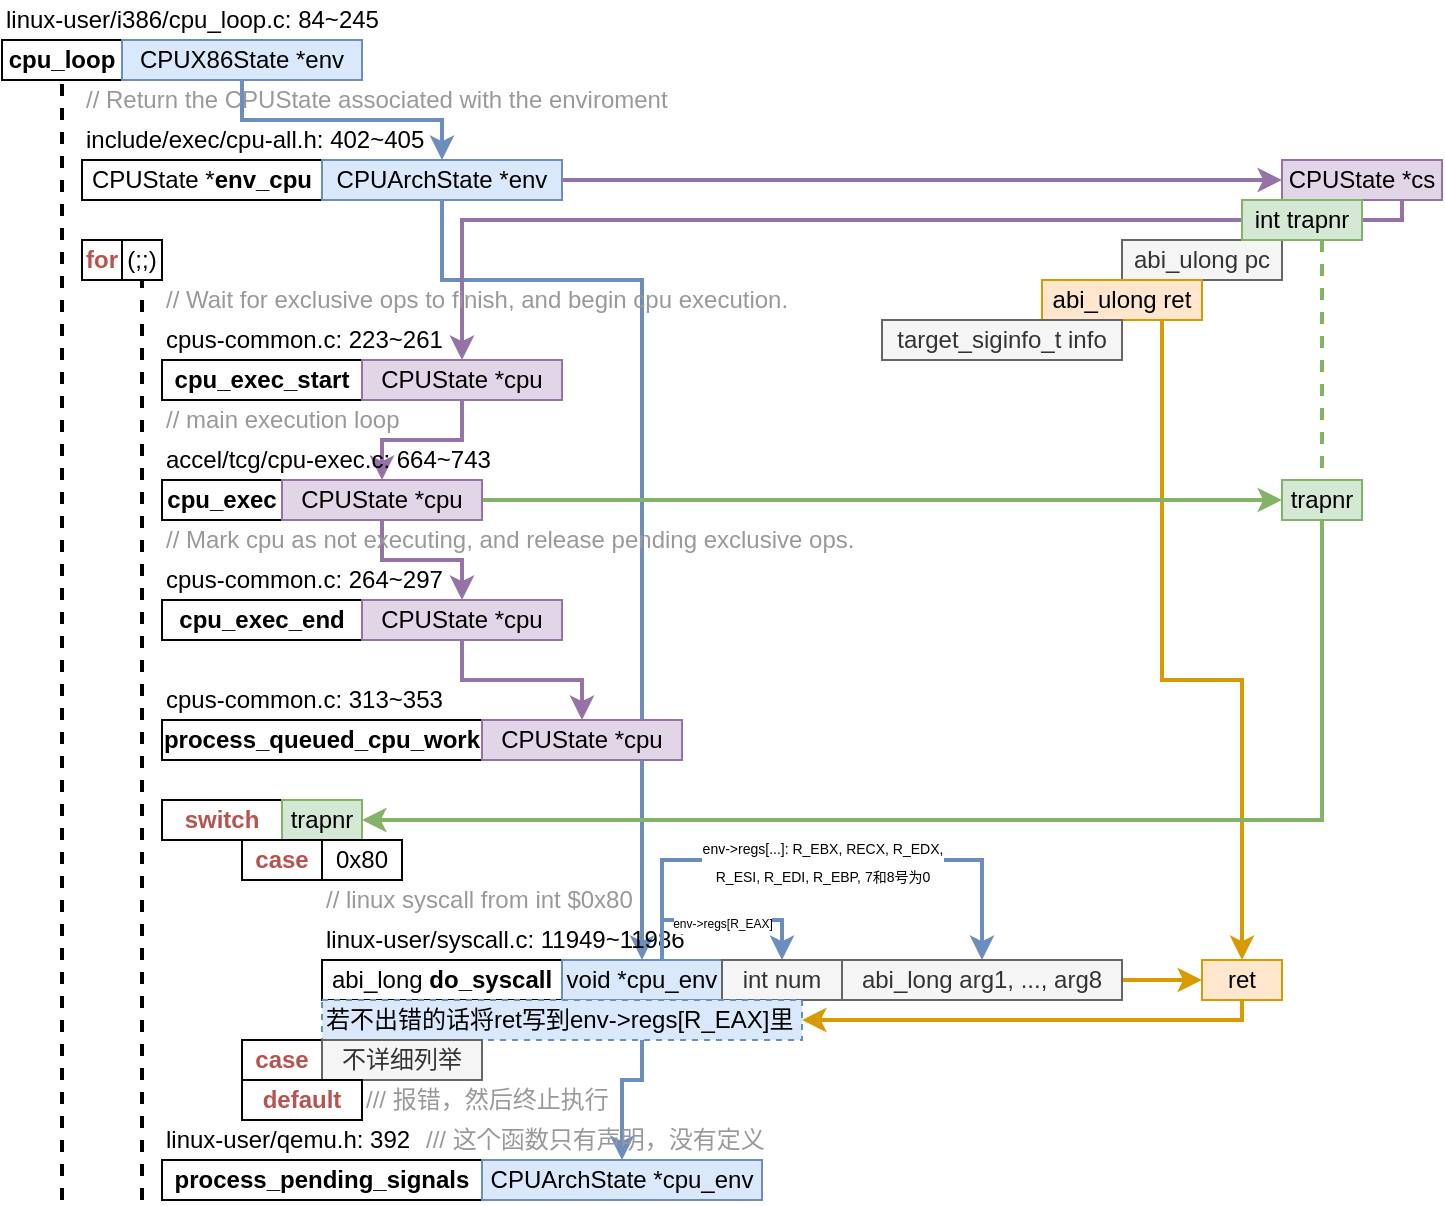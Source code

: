 <mxfile version="11.3.0" type="device" pages="1"><diagram id="zNZoTXYz9tHUJ9TUifvo" name="Page-1"><mxGraphModel dx="676" dy="417" grid="1" gridSize="10" guides="1" tooltips="1" connect="1" arrows="1" fold="1" page="1" pageScale="1" pageWidth="827" pageHeight="1169" math="0" shadow="0"><root><mxCell id="0"/><mxCell id="1" parent="0"/><mxCell id="6holHlcCt5M6nLDNijJH-1" value="&lt;b&gt;cpu_loop&lt;/b&gt;" style="rounded=0;whiteSpace=wrap;html=1;" parent="1" vertex="1"><mxGeometry x="80" y="80" width="60" height="20" as="geometry"/></mxCell><mxCell id="6holHlcCt5M6nLDNijJH-8" style="edgeStyle=orthogonalEdgeStyle;rounded=0;orthogonalLoop=1;jettySize=auto;html=1;strokeWidth=2;fillColor=#dae8fc;strokeColor=#6c8ebf;" parent="1" source="6holHlcCt5M6nLDNijJH-2" target="6holHlcCt5M6nLDNijJH-5" edge="1"><mxGeometry relative="1" as="geometry"><Array as="points"><mxPoint x="200" y="120"/><mxPoint x="300" y="120"/></Array></mxGeometry></mxCell><mxCell id="6holHlcCt5M6nLDNijJH-2" value="CPUX86State *env" style="rounded=0;whiteSpace=wrap;html=1;fillColor=#dae8fc;strokeColor=#6c8ebf;" parent="1" vertex="1"><mxGeometry x="140" y="80" width="120" height="20" as="geometry"/></mxCell><mxCell id="6holHlcCt5M6nLDNijJH-3" value="linux-user/i386/cpu_loop.c: 84~245" style="text;html=1;resizable=0;points=[];autosize=1;align=left;verticalAlign=top;spacingTop=-4;" parent="1" vertex="1"><mxGeometry x="80" y="60" width="200" height="20" as="geometry"/></mxCell><mxCell id="6holHlcCt5M6nLDNijJH-4" value="CPUState *&lt;b&gt;env_cpu&lt;/b&gt;" style="rounded=0;whiteSpace=wrap;html=1;" parent="1" vertex="1"><mxGeometry x="120" y="140" width="120" height="20" as="geometry"/></mxCell><mxCell id="6holHlcCt5M6nLDNijJH-10" style="edgeStyle=orthogonalEdgeStyle;rounded=0;orthogonalLoop=1;jettySize=auto;html=1;strokeWidth=2;fillColor=#e1d5e7;strokeColor=#9673a6;" parent="1" source="6holHlcCt5M6nLDNijJH-5" target="6holHlcCt5M6nLDNijJH-9" edge="1"><mxGeometry relative="1" as="geometry"/></mxCell><mxCell id="6holHlcCt5M6nLDNijJH-53" style="edgeStyle=orthogonalEdgeStyle;rounded=0;orthogonalLoop=1;jettySize=auto;html=1;strokeWidth=2;fillColor=#dae8fc;strokeColor=#6c8ebf;" parent="1" source="6holHlcCt5M6nLDNijJH-5" target="6holHlcCt5M6nLDNijJH-50" edge="1"><mxGeometry relative="1" as="geometry"><Array as="points"><mxPoint x="300" y="200"/><mxPoint x="400" y="200"/></Array></mxGeometry></mxCell><mxCell id="6holHlcCt5M6nLDNijJH-5" value="CPUArchState *env" style="rounded=0;whiteSpace=wrap;html=1;fillColor=#dae8fc;strokeColor=#6c8ebf;" parent="1" vertex="1"><mxGeometry x="240" y="140" width="120" height="20" as="geometry"/></mxCell><mxCell id="6holHlcCt5M6nLDNijJH-6" value="include/exec/cpu-all.h: 402~405" style="text;html=1;resizable=0;points=[];autosize=1;align=left;verticalAlign=top;spacingTop=-4;" parent="1" vertex="1"><mxGeometry x="120" y="120" width="180" height="20" as="geometry"/></mxCell><mxCell id="6holHlcCt5M6nLDNijJH-7" value="&lt;font color=&quot;#999999&quot;&gt;// Return the CPUState associated with the enviroment&lt;/font&gt;" style="text;html=1;resizable=0;points=[];autosize=1;align=left;verticalAlign=top;spacingTop=-4;" parent="1" vertex="1"><mxGeometry x="120" y="100" width="310" height="20" as="geometry"/></mxCell><mxCell id="6holHlcCt5M6nLDNijJH-19" style="edgeStyle=orthogonalEdgeStyle;rounded=0;orthogonalLoop=1;jettySize=auto;html=1;strokeWidth=2;fillColor=#e1d5e7;strokeColor=#9673a6;" parent="1" source="6holHlcCt5M6nLDNijJH-9" target="6holHlcCt5M6nLDNijJH-18" edge="1"><mxGeometry relative="1" as="geometry"><Array as="points"><mxPoint x="780" y="170"/><mxPoint x="310" y="170"/></Array></mxGeometry></mxCell><mxCell id="6holHlcCt5M6nLDNijJH-9" value="CPUState *cs" style="rounded=0;whiteSpace=wrap;html=1;fillColor=#e1d5e7;strokeColor=#9673a6;" parent="1" vertex="1"><mxGeometry x="720" y="140" width="80" height="20" as="geometry"/></mxCell><mxCell id="6holHlcCt5M6nLDNijJH-11" value="abi_ulong pc" style="rounded=0;whiteSpace=wrap;html=1;fillColor=#f5f5f5;strokeColor=#666666;fontColor=#333333;" parent="1" vertex="1"><mxGeometry x="640" y="180" width="80" height="20" as="geometry"/></mxCell><mxCell id="6holHlcCt5M6nLDNijJH-60" style="edgeStyle=orthogonalEdgeStyle;rounded=0;orthogonalLoop=1;jettySize=auto;html=1;strokeWidth=2;fillColor=#ffe6cc;strokeColor=#d79b00;" parent="1" source="6holHlcCt5M6nLDNijJH-12" target="6holHlcCt5M6nLDNijJH-58" edge="1"><mxGeometry relative="1" as="geometry"><Array as="points"><mxPoint x="660" y="400"/><mxPoint x="700" y="400"/></Array></mxGeometry></mxCell><mxCell id="6holHlcCt5M6nLDNijJH-12" value="abi_ulong ret" style="rounded=0;whiteSpace=wrap;html=1;fillColor=#ffe6cc;strokeColor=#d79b00;" parent="1" vertex="1"><mxGeometry x="600" y="200" width="80" height="20" as="geometry"/></mxCell><mxCell id="6holHlcCt5M6nLDNijJH-13" value="target_siginfo_t info" style="rounded=0;whiteSpace=wrap;html=1;fillColor=#f5f5f5;strokeColor=#666666;fontColor=#333333;" parent="1" vertex="1"><mxGeometry x="520" y="220" width="120" height="20" as="geometry"/></mxCell><mxCell id="6holHlcCt5M6nLDNijJH-14" value="&lt;font color=&quot;#b85450&quot;&gt;&lt;b&gt;for&lt;/b&gt;&lt;/font&gt;" style="rounded=0;whiteSpace=wrap;html=1;" parent="1" vertex="1"><mxGeometry x="120" y="180" width="20" height="20" as="geometry"/></mxCell><mxCell id="6holHlcCt5M6nLDNijJH-15" value="(;;)" style="rounded=0;whiteSpace=wrap;html=1;" parent="1" vertex="1"><mxGeometry x="140" y="180" width="20" height="20" as="geometry"/></mxCell><mxCell id="6holHlcCt5M6nLDNijJH-16" value="&lt;b&gt;cpu_exec_start&lt;/b&gt;" style="rounded=0;whiteSpace=wrap;html=1;" parent="1" vertex="1"><mxGeometry x="160" y="240" width="100" height="20" as="geometry"/></mxCell><mxCell id="6holHlcCt5M6nLDNijJH-17" value="cpus-common.c: 223~261" style="text;html=1;resizable=0;points=[];autosize=1;align=left;verticalAlign=top;spacingTop=-4;" parent="1" vertex="1"><mxGeometry x="160" y="220" width="150" height="20" as="geometry"/></mxCell><mxCell id="6holHlcCt5M6nLDNijJH-40" style="edgeStyle=orthogonalEdgeStyle;rounded=0;orthogonalLoop=1;jettySize=auto;html=1;strokeWidth=2;fillColor=#e1d5e7;strokeColor=#9673a6;" parent="1" source="6holHlcCt5M6nLDNijJH-18" target="6holHlcCt5M6nLDNijJH-26" edge="1"><mxGeometry relative="1" as="geometry"/></mxCell><mxCell id="6holHlcCt5M6nLDNijJH-18" value="CPUState *cpu" style="rounded=0;whiteSpace=wrap;html=1;fillColor=#e1d5e7;strokeColor=#9673a6;" parent="1" vertex="1"><mxGeometry x="260" y="240" width="100" height="20" as="geometry"/></mxCell><mxCell id="6holHlcCt5M6nLDNijJH-20" value="" style="endArrow=none;dashed=1;html=1;strokeWidth=2;" parent="1" target="6holHlcCt5M6nLDNijJH-15" edge="1"><mxGeometry width="50" height="50" relative="1" as="geometry"><mxPoint x="150" y="660" as="sourcePoint"/><mxPoint x="150" y="210" as="targetPoint"/></mxGeometry></mxCell><mxCell id="6holHlcCt5M6nLDNijJH-21" value="&lt;font color=&quot;#999999&quot;&gt;//&amp;nbsp;Wait for exclusive ops to finish, and begin cpu execution.&lt;/font&gt;" style="text;html=1;resizable=0;points=[];autosize=1;align=left;verticalAlign=top;spacingTop=-4;" parent="1" vertex="1"><mxGeometry x="160" y="200" width="330" height="20" as="geometry"/></mxCell><mxCell id="0KgDihWsV_ebsGQIQH2o-3" style="edgeStyle=orthogonalEdgeStyle;rounded=0;orthogonalLoop=1;jettySize=auto;html=1;strokeWidth=2;dashed=1;fillColor=#d5e8d4;strokeColor=#82b366;endArrow=none;endFill=0;" edge="1" parent="1" source="6holHlcCt5M6nLDNijJH-22" target="0KgDihWsV_ebsGQIQH2o-1"><mxGeometry relative="1" as="geometry"><Array as="points"><mxPoint x="740" y="210"/><mxPoint x="740" y="210"/></Array></mxGeometry></mxCell><mxCell id="6holHlcCt5M6nLDNijJH-22" value="int trapnr" style="rounded=0;whiteSpace=wrap;html=1;fillColor=#d5e8d4;strokeColor=#82b366;" parent="1" vertex="1"><mxGeometry x="700" y="160" width="60" height="20" as="geometry"/></mxCell><mxCell id="6holHlcCt5M6nLDNijJH-23" value="&lt;b&gt;cpu_exec&lt;/b&gt;" style="rounded=0;whiteSpace=wrap;html=1;" parent="1" vertex="1"><mxGeometry x="160" y="300" width="60" height="20" as="geometry"/></mxCell><mxCell id="6holHlcCt5M6nLDNijJH-24" value="accel/tcg/cpu-exec.c: 664~743" style="text;html=1;resizable=0;points=[];autosize=1;align=left;verticalAlign=top;spacingTop=-4;" parent="1" vertex="1"><mxGeometry x="160" y="280" width="180" height="20" as="geometry"/></mxCell><mxCell id="6holHlcCt5M6nLDNijJH-25" value="&lt;font color=&quot;#999999&quot;&gt;// main execution loop&lt;/font&gt;" style="text;html=1;resizable=0;points=[];autosize=1;align=left;verticalAlign=top;spacingTop=-4;" parent="1" vertex="1"><mxGeometry x="160" y="260" width="130" height="20" as="geometry"/></mxCell><mxCell id="6holHlcCt5M6nLDNijJH-41" style="edgeStyle=orthogonalEdgeStyle;rounded=0;orthogonalLoop=1;jettySize=auto;html=1;strokeWidth=2;fillColor=#e1d5e7;strokeColor=#9673a6;" parent="1" source="6holHlcCt5M6nLDNijJH-26" target="6holHlcCt5M6nLDNijJH-29" edge="1"><mxGeometry relative="1" as="geometry"/></mxCell><mxCell id="0KgDihWsV_ebsGQIQH2o-2" style="edgeStyle=orthogonalEdgeStyle;rounded=0;orthogonalLoop=1;jettySize=auto;html=1;fillColor=#d5e8d4;strokeColor=#82b366;strokeWidth=2;" edge="1" parent="1" source="6holHlcCt5M6nLDNijJH-26" target="0KgDihWsV_ebsGQIQH2o-1"><mxGeometry relative="1" as="geometry"/></mxCell><mxCell id="6holHlcCt5M6nLDNijJH-26" value="CPUState *cpu" style="rounded=0;whiteSpace=wrap;html=1;fillColor=#e1d5e7;strokeColor=#9673a6;" parent="1" vertex="1"><mxGeometry x="220" y="300" width="100" height="20" as="geometry"/></mxCell><mxCell id="6holHlcCt5M6nLDNijJH-28" value="&lt;b&gt;cpu_exec_end&lt;/b&gt;" style="rounded=0;whiteSpace=wrap;html=1;" parent="1" vertex="1"><mxGeometry x="160" y="360" width="100" height="20" as="geometry"/></mxCell><mxCell id="6holHlcCt5M6nLDNijJH-42" style="edgeStyle=orthogonalEdgeStyle;rounded=0;orthogonalLoop=1;jettySize=auto;html=1;strokeWidth=2;fillColor=#e1d5e7;strokeColor=#9673a6;" parent="1" source="6holHlcCt5M6nLDNijJH-29" target="6holHlcCt5M6nLDNijJH-34" edge="1"><mxGeometry relative="1" as="geometry"/></mxCell><mxCell id="6holHlcCt5M6nLDNijJH-29" value="CPUState *cpu" style="rounded=0;whiteSpace=wrap;html=1;fillColor=#e1d5e7;strokeColor=#9673a6;" parent="1" vertex="1"><mxGeometry x="260" y="360" width="100" height="20" as="geometry"/></mxCell><mxCell id="6holHlcCt5M6nLDNijJH-31" value="cpus-common.c: 264~297" style="text;html=1;resizable=0;points=[];autosize=1;align=left;verticalAlign=top;spacingTop=-4;" parent="1" vertex="1"><mxGeometry x="160" y="340" width="150" height="20" as="geometry"/></mxCell><mxCell id="6holHlcCt5M6nLDNijJH-32" value="&lt;font color=&quot;#999999&quot;&gt;// Mark cpu as not executing, and release pending exclusive ops.&lt;/font&gt;" style="text;html=1;resizable=0;points=[];autosize=1;align=left;verticalAlign=top;spacingTop=-4;" parent="1" vertex="1"><mxGeometry x="160" y="320" width="360" height="20" as="geometry"/></mxCell><mxCell id="6holHlcCt5M6nLDNijJH-33" value="&lt;b&gt;process_queued_cpu_work&lt;/b&gt;" style="rounded=0;whiteSpace=wrap;html=1;" parent="1" vertex="1"><mxGeometry x="160" y="420" width="160" height="20" as="geometry"/></mxCell><mxCell id="6holHlcCt5M6nLDNijJH-34" value="CPUState *cpu" style="rounded=0;whiteSpace=wrap;html=1;fillColor=#e1d5e7;strokeColor=#9673a6;" parent="1" vertex="1"><mxGeometry x="320" y="420" width="100" height="20" as="geometry"/></mxCell><mxCell id="6holHlcCt5M6nLDNijJH-37" value="cpus-common.c: 313~353" style="text;html=1;resizable=0;points=[];autosize=1;align=left;verticalAlign=top;spacingTop=-4;" parent="1" vertex="1"><mxGeometry x="160" y="400" width="150" height="20" as="geometry"/></mxCell><mxCell id="6holHlcCt5M6nLDNijJH-43" value="&lt;b&gt;&lt;font color=&quot;#b85450&quot;&gt;switch&lt;/font&gt;&lt;/b&gt;" style="rounded=0;whiteSpace=wrap;html=1;" parent="1" vertex="1"><mxGeometry x="160" y="460" width="60" height="20" as="geometry"/></mxCell><mxCell id="6holHlcCt5M6nLDNijJH-44" value="trapnr" style="rounded=0;whiteSpace=wrap;html=1;fillColor=#d5e8d4;strokeColor=#82b366;" parent="1" vertex="1"><mxGeometry x="220" y="460" width="40" height="20" as="geometry"/></mxCell><mxCell id="6holHlcCt5M6nLDNijJH-46" value="&lt;b&gt;&lt;font color=&quot;#b85450&quot;&gt;case&lt;/font&gt;&lt;/b&gt;" style="rounded=0;whiteSpace=wrap;html=1;" parent="1" vertex="1"><mxGeometry x="200" y="480" width="40" height="20" as="geometry"/></mxCell><mxCell id="6holHlcCt5M6nLDNijJH-47" value="0x80" style="rounded=0;whiteSpace=wrap;html=1;" parent="1" vertex="1"><mxGeometry x="240" y="480" width="40" height="20" as="geometry"/></mxCell><mxCell id="6holHlcCt5M6nLDNijJH-48" value="abi_long &lt;b&gt;do_syscall&lt;/b&gt;" style="rounded=0;whiteSpace=wrap;html=1;" parent="1" vertex="1"><mxGeometry x="240" y="540" width="120" height="20" as="geometry"/></mxCell><mxCell id="6holHlcCt5M6nLDNijJH-49" value="linux-user/syscall.c: 11949~11986" style="text;html=1;resizable=0;points=[];autosize=1;align=left;verticalAlign=top;spacingTop=-4;" parent="1" vertex="1"><mxGeometry x="240" y="520" width="190" height="20" as="geometry"/></mxCell><mxCell id="6holHlcCt5M6nLDNijJH-56" value="&lt;font style=&quot;font-size: 6px&quot;&gt;env-&amp;gt;regs[R_EAX]&lt;/font&gt;" style="edgeStyle=orthogonalEdgeStyle;rounded=0;orthogonalLoop=1;jettySize=auto;html=1;strokeWidth=2;fillColor=#dae8fc;strokeColor=#6c8ebf;" parent="1" source="6holHlcCt5M6nLDNijJH-50" target="6holHlcCt5M6nLDNijJH-51" edge="1"><mxGeometry x="-0.005" relative="1" as="geometry"><Array as="points"><mxPoint x="410" y="520"/><mxPoint x="470" y="520"/></Array><mxPoint as="offset"/></mxGeometry></mxCell><mxCell id="6holHlcCt5M6nLDNijJH-57" value="&lt;font style=&quot;font-size: 7px&quot;&gt;env-&amp;gt;regs[...]: R_EBX, RECX, R_EDX,&lt;br&gt;R_ESI, R_EDI, R_EBP,&amp;nbsp;7和8号为0&lt;/font&gt;" style="edgeStyle=orthogonalEdgeStyle;rounded=0;orthogonalLoop=1;jettySize=auto;html=1;strokeWidth=2;fillColor=#dae8fc;strokeColor=#6c8ebf;" parent="1" source="6holHlcCt5M6nLDNijJH-50" target="6holHlcCt5M6nLDNijJH-52" edge="1"><mxGeometry relative="1" as="geometry"><Array as="points"><mxPoint x="410" y="490"/><mxPoint x="570" y="490"/></Array></mxGeometry></mxCell><mxCell id="6holHlcCt5M6nLDNijJH-76" style="edgeStyle=orthogonalEdgeStyle;rounded=0;orthogonalLoop=1;jettySize=auto;html=1;strokeWidth=2;fillColor=#dae8fc;strokeColor=#6c8ebf;" parent="1" source="6holHlcCt5M6nLDNijJH-50" target="6holHlcCt5M6nLDNijJH-71" edge="1"><mxGeometry relative="1" as="geometry"/></mxCell><mxCell id="6holHlcCt5M6nLDNijJH-50" value="void *cpu_env" style="rounded=0;whiteSpace=wrap;html=1;fillColor=#dae8fc;strokeColor=#6c8ebf;" parent="1" vertex="1"><mxGeometry x="360" y="540" width="80" height="20" as="geometry"/></mxCell><mxCell id="6holHlcCt5M6nLDNijJH-51" value="int num" style="rounded=0;whiteSpace=wrap;html=1;fillColor=#f5f5f5;strokeColor=#666666;fontColor=#333333;" parent="1" vertex="1"><mxGeometry x="440" y="540" width="60" height="20" as="geometry"/></mxCell><mxCell id="6holHlcCt5M6nLDNijJH-59" style="edgeStyle=orthogonalEdgeStyle;rounded=0;orthogonalLoop=1;jettySize=auto;html=1;strokeWidth=2;fillColor=#ffe6cc;strokeColor=#d79b00;" parent="1" source="6holHlcCt5M6nLDNijJH-52" target="6holHlcCt5M6nLDNijJH-58" edge="1"><mxGeometry relative="1" as="geometry"/></mxCell><mxCell id="6holHlcCt5M6nLDNijJH-52" value="abi_long arg1, ..., arg8" style="rounded=0;whiteSpace=wrap;html=1;fillColor=#f5f5f5;strokeColor=#666666;fontColor=#333333;" parent="1" vertex="1"><mxGeometry x="500" y="540" width="140" height="20" as="geometry"/></mxCell><mxCell id="6holHlcCt5M6nLDNijJH-69" style="edgeStyle=orthogonalEdgeStyle;rounded=0;orthogonalLoop=1;jettySize=auto;html=1;strokeWidth=2;fillColor=#ffe6cc;strokeColor=#d79b00;" parent="1" source="6holHlcCt5M6nLDNijJH-58" target="6holHlcCt5M6nLDNijJH-62" edge="1"><mxGeometry relative="1" as="geometry"><Array as="points"><mxPoint x="700" y="570"/></Array></mxGeometry></mxCell><mxCell id="6holHlcCt5M6nLDNijJH-58" value="ret" style="rounded=0;whiteSpace=wrap;html=1;fillColor=#ffe6cc;strokeColor=#d79b00;" parent="1" vertex="1"><mxGeometry x="680" y="540" width="40" height="20" as="geometry"/></mxCell><mxCell id="6holHlcCt5M6nLDNijJH-61" value="&lt;font color=&quot;#999999&quot;&gt;// linux syscall from int $0x80&lt;/font&gt;" style="text;html=1;resizable=0;points=[];autosize=1;align=left;verticalAlign=top;spacingTop=-4;" parent="1" vertex="1"><mxGeometry x="240" y="500" width="170" height="20" as="geometry"/></mxCell><mxCell id="6holHlcCt5M6nLDNijJH-62" value="若不出错的话将ret写到env-&amp;gt;regs[R_EAX]里" style="rounded=0;whiteSpace=wrap;html=1;align=left;fillColor=#dae8fc;strokeColor=#6c8ebf;dashed=1;" parent="1" vertex="1"><mxGeometry x="240" y="560" width="240" height="20" as="geometry"/></mxCell><mxCell id="6holHlcCt5M6nLDNijJH-64" value="&lt;b&gt;&lt;font color=&quot;#b85450&quot;&gt;case&lt;/font&gt;&lt;/b&gt;" style="rounded=0;whiteSpace=wrap;html=1;" parent="1" vertex="1"><mxGeometry x="200" y="580" width="40" height="20" as="geometry"/></mxCell><mxCell id="6holHlcCt5M6nLDNijJH-65" value="不详细列举" style="rounded=0;whiteSpace=wrap;html=1;fillColor=#f5f5f5;strokeColor=#666666;fontColor=#333333;" parent="1" vertex="1"><mxGeometry x="240" y="580" width="80" height="20" as="geometry"/></mxCell><mxCell id="6holHlcCt5M6nLDNijJH-67" value="&lt;b&gt;&lt;font color=&quot;#b85450&quot;&gt;default&lt;/font&gt;&lt;/b&gt;" style="rounded=0;whiteSpace=wrap;html=1;" parent="1" vertex="1"><mxGeometry x="200" y="600" width="60" height="20" as="geometry"/></mxCell><mxCell id="6holHlcCt5M6nLDNijJH-68" value="&lt;font color=&quot;#999999&quot;&gt;/// 报错，然后终止执行&lt;/font&gt;" style="text;html=1;resizable=0;points=[];autosize=1;align=left;verticalAlign=top;spacingTop=-4;" parent="1" vertex="1"><mxGeometry x="260" y="600" width="140" height="20" as="geometry"/></mxCell><mxCell id="6holHlcCt5M6nLDNijJH-70" value="&lt;b&gt;process_pending_signals&lt;/b&gt;" style="rounded=0;whiteSpace=wrap;html=1;" parent="1" vertex="1"><mxGeometry x="160" y="640" width="160" height="20" as="geometry"/></mxCell><mxCell id="6holHlcCt5M6nLDNijJH-71" value="CPUArchState *cpu_env" style="rounded=0;whiteSpace=wrap;html=1;fillColor=#dae8fc;strokeColor=#6c8ebf;" parent="1" vertex="1"><mxGeometry x="320" y="640" width="140" height="20" as="geometry"/></mxCell><mxCell id="6holHlcCt5M6nLDNijJH-72" value="&lt;font color=&quot;#999999&quot;&gt;/// 这个函数只有声明，没有定义&lt;/font&gt;" style="text;html=1;resizable=0;points=[];autosize=1;align=left;verticalAlign=top;spacingTop=-4;" parent="1" vertex="1"><mxGeometry x="290" y="620" width="180" height="20" as="geometry"/></mxCell><mxCell id="6holHlcCt5M6nLDNijJH-73" value="" style="endArrow=none;dashed=1;html=1;strokeWidth=2;" parent="1" target="6holHlcCt5M6nLDNijJH-1" edge="1"><mxGeometry width="50" height="50" relative="1" as="geometry"><mxPoint x="110" y="660" as="sourcePoint"/><mxPoint x="110" y="110" as="targetPoint"/></mxGeometry></mxCell><mxCell id="6holHlcCt5M6nLDNijJH-74" value="linux-user/qemu.h: 392" style="text;html=1;resizable=0;points=[];autosize=1;align=left;verticalAlign=top;spacingTop=-4;" parent="1" vertex="1"><mxGeometry x="160" y="620" width="140" height="20" as="geometry"/></mxCell><mxCell id="0KgDihWsV_ebsGQIQH2o-4" style="edgeStyle=orthogonalEdgeStyle;rounded=0;orthogonalLoop=1;jettySize=auto;html=1;endArrow=classic;endFill=1;strokeWidth=2;fillColor=#d5e8d4;strokeColor=#82b366;" edge="1" parent="1" source="0KgDihWsV_ebsGQIQH2o-1" target="6holHlcCt5M6nLDNijJH-44"><mxGeometry relative="1" as="geometry"><Array as="points"><mxPoint x="740" y="470"/></Array></mxGeometry></mxCell><mxCell id="0KgDihWsV_ebsGQIQH2o-1" value="trapnr" style="rounded=0;whiteSpace=wrap;html=1;fillColor=#d5e8d4;strokeColor=#82b366;" vertex="1" parent="1"><mxGeometry x="720" y="300" width="40" height="20" as="geometry"/></mxCell></root></mxGraphModel></diagram></mxfile>